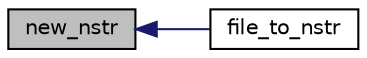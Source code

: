 digraph G
{
  edge [fontname="Helvetica",fontsize="10",labelfontname="Helvetica",labelfontsize="10"];
  node [fontname="Helvetica",fontsize="10",shape=record];
  rankdir=LR;
  Node1 [label="new_nstr",height=0.2,width=0.4,color="black", fillcolor="grey75", style="filled" fontcolor="black"];
  Node1 -> Node2 [dir=back,color="midnightblue",fontsize="10",style="solid",fontname="Helvetica"];
  Node2 [label="file_to_nstr",height=0.2,width=0.4,color="black", fillcolor="white", style="filled",URL="$group___n___s_t_r.html#gac4df24f1f827403f17016f5eea77ed80",tooltip="Load a whole file into a N_STR. Be aware of the NSTRBYTE addressing limit (2GB commonly)"];
}
